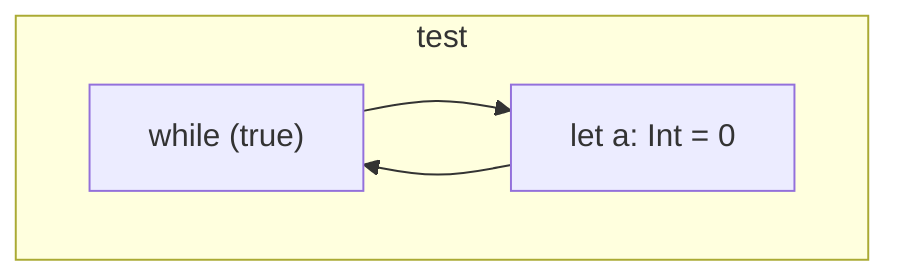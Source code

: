 graph TD
subgraph test
    test_141["while (true)"]
    test_142["let a: Int = 0"]
    test_141 --> test_142
    test_142 --> test_141
end